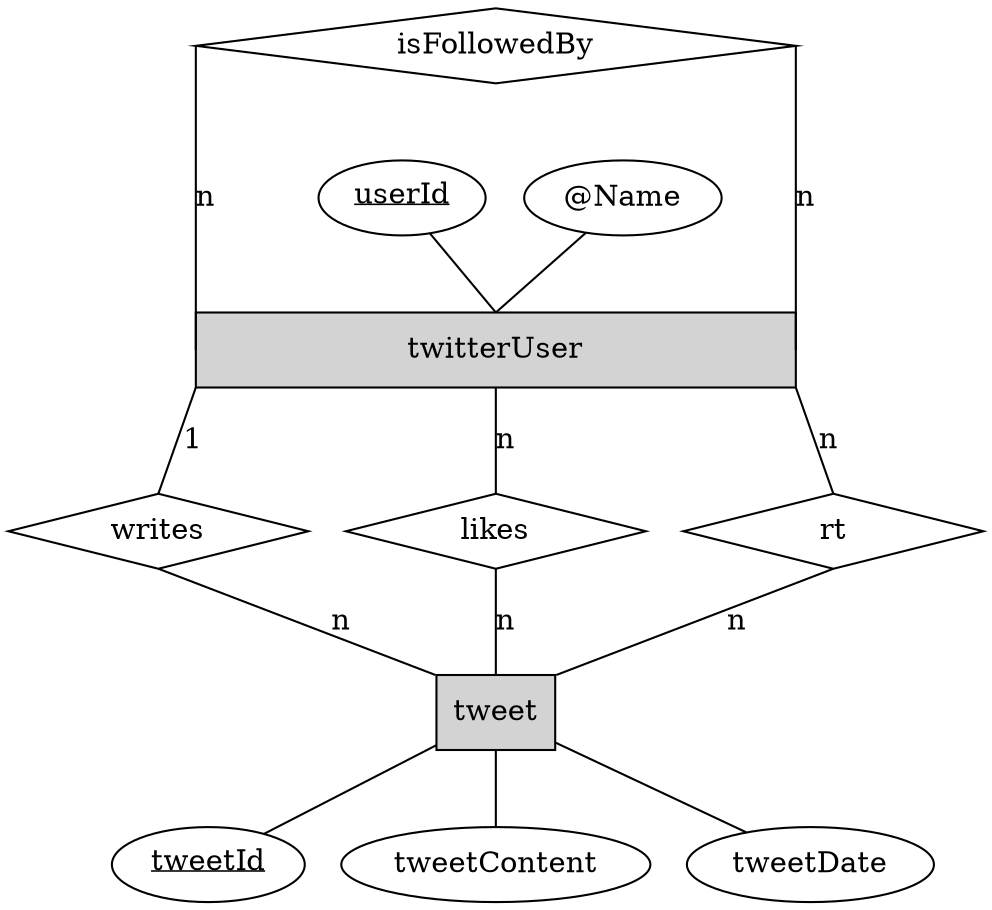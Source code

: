graph ER{
      splines = false;
      /* Entities */
      user  [shape=rectangle, style="filled,solid", label="twitterUser", width=4];
      tweet [shape=rectangle, style="filled,solid", label="tweet"];

      /* Relationship */
      writes       [shape=diamond, width=2];
      isFollowedBy [shape=diamond, width=4];
      likes        [shape=diamond, width=2];
      rt           [shape=diamond, width=2];

      /* Atributes */

      /* user's atributes */
      userAtName [shape=ellipse, label="@Name"]; /* The @name */
      userId     [shape=ellipse, label=<<u>userId</u>>];

      /* tweets' atributes */
      tweetId      [shape=ellipse, label=<<u>tweetId</u>>];
      tweetContent [shape=ellipse, label="tweetContent"];
      tweetDate    [shape=ellipse,  label="tweetDate"];

      /* Diagram */
      isFollowedBy -- userId [color=invis];

      userId     -- user:n;
      userAtName -- user:n;

      isFollowedBy:w -- user:w [label=n];
      isFollowedBy:e -- user:e [label=n];


      user:sw -- writes:n [label=1];
      user:s  -- likes:n  [label=n];
      user:se -- rt:n     [label=n];

      writes:s -- tweet:nw [label=n];
      likes:s  -- tweet:n  [label=n];
      rt:s     -- tweet:ne [label=n];

      tweet -- {tweetId, tweetContent, tweetDate};

}
